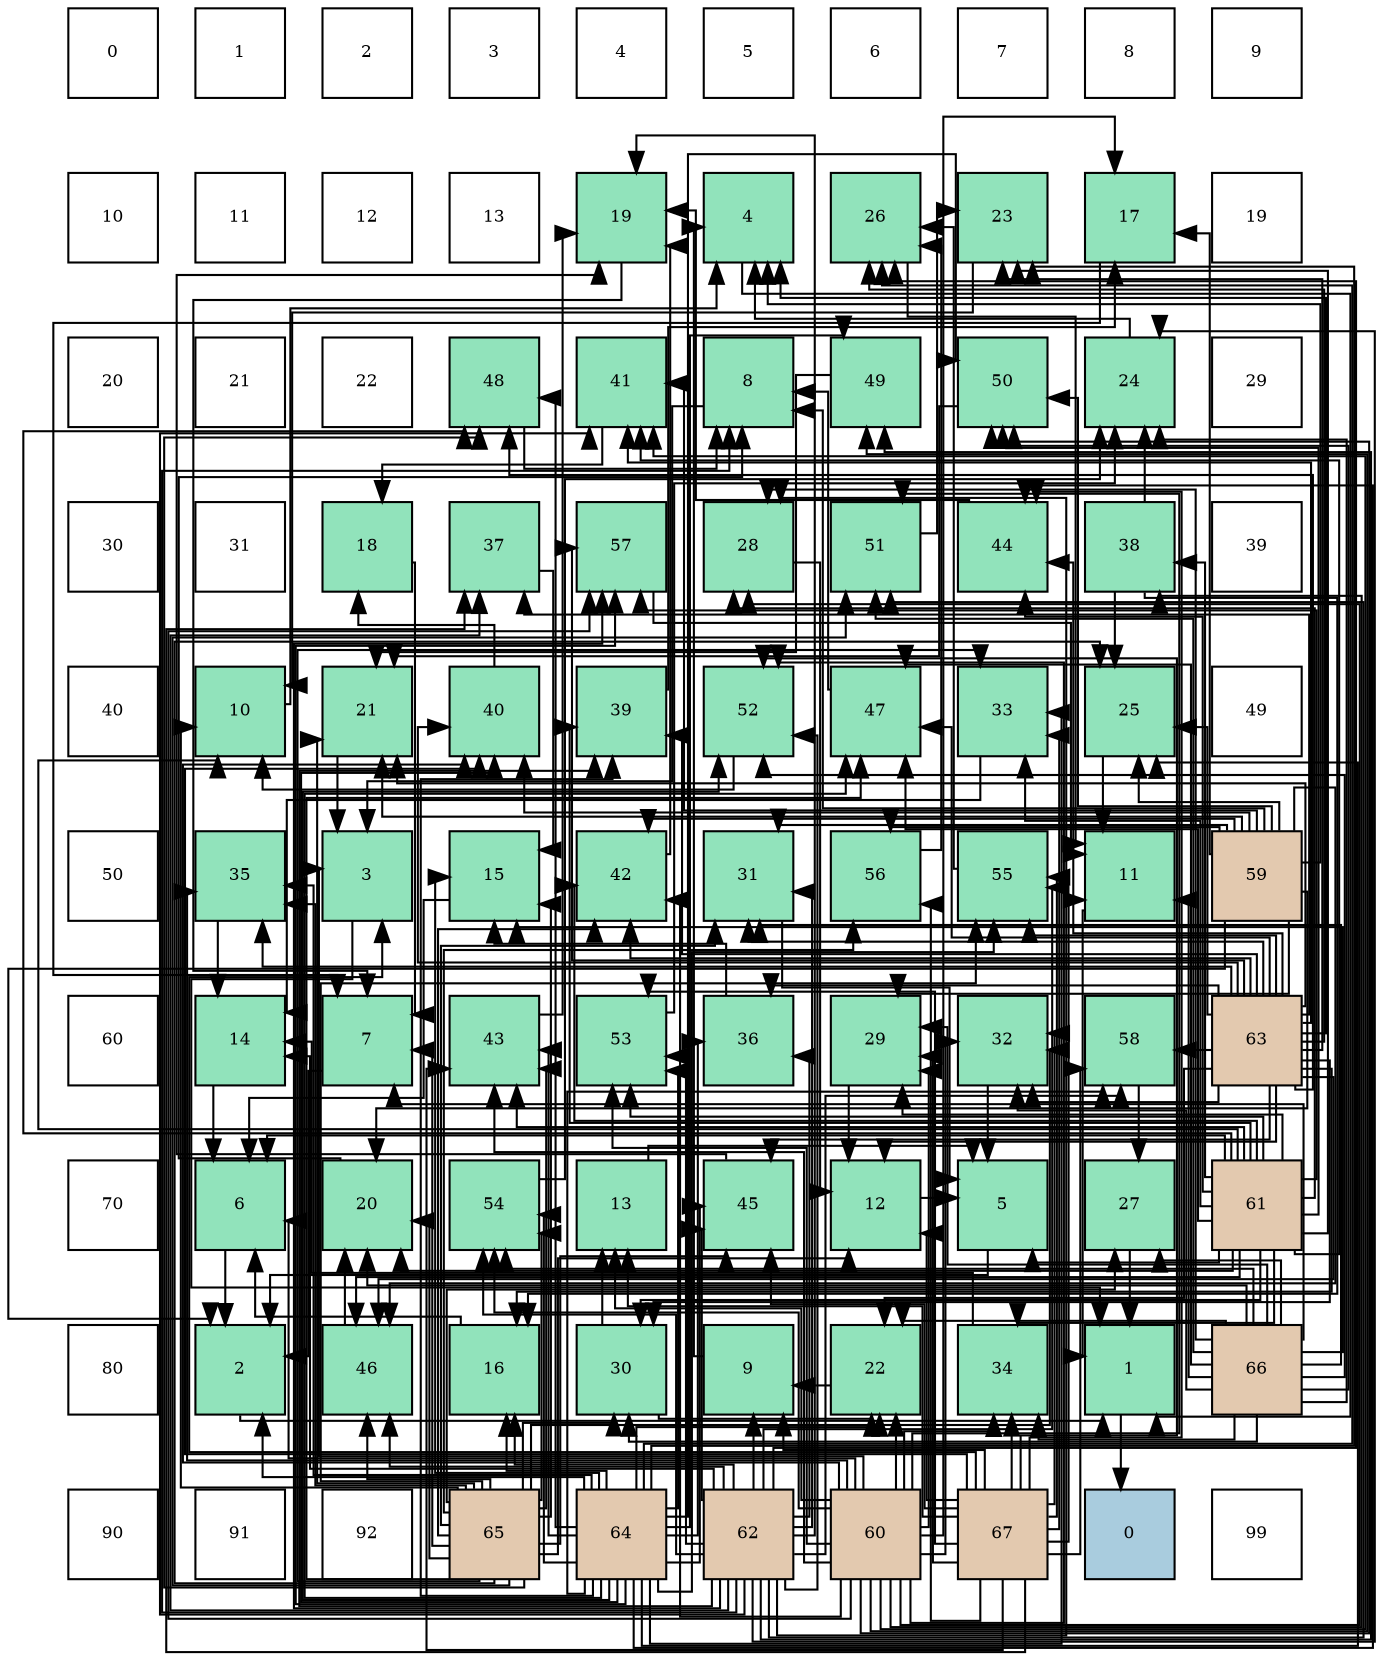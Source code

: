 digraph layout{
 rankdir=TB;
 splines=ortho;
 node [style=filled shape=square fixedsize=true width=0.6];
0[label="0", fontsize=8, fillcolor="#ffffff"];
1[label="1", fontsize=8, fillcolor="#ffffff"];
2[label="2", fontsize=8, fillcolor="#ffffff"];
3[label="3", fontsize=8, fillcolor="#ffffff"];
4[label="4", fontsize=8, fillcolor="#ffffff"];
5[label="5", fontsize=8, fillcolor="#ffffff"];
6[label="6", fontsize=8, fillcolor="#ffffff"];
7[label="7", fontsize=8, fillcolor="#ffffff"];
8[label="8", fontsize=8, fillcolor="#ffffff"];
9[label="9", fontsize=8, fillcolor="#ffffff"];
10[label="10", fontsize=8, fillcolor="#ffffff"];
11[label="11", fontsize=8, fillcolor="#ffffff"];
12[label="12", fontsize=8, fillcolor="#ffffff"];
13[label="13", fontsize=8, fillcolor="#ffffff"];
14[label="19", fontsize=8, fillcolor="#91e3bb"];
15[label="4", fontsize=8, fillcolor="#91e3bb"];
16[label="26", fontsize=8, fillcolor="#91e3bb"];
17[label="23", fontsize=8, fillcolor="#91e3bb"];
18[label="17", fontsize=8, fillcolor="#91e3bb"];
19[label="19", fontsize=8, fillcolor="#ffffff"];
20[label="20", fontsize=8, fillcolor="#ffffff"];
21[label="21", fontsize=8, fillcolor="#ffffff"];
22[label="22", fontsize=8, fillcolor="#ffffff"];
23[label="48", fontsize=8, fillcolor="#91e3bb"];
24[label="41", fontsize=8, fillcolor="#91e3bb"];
25[label="8", fontsize=8, fillcolor="#91e3bb"];
26[label="49", fontsize=8, fillcolor="#91e3bb"];
27[label="50", fontsize=8, fillcolor="#91e3bb"];
28[label="24", fontsize=8, fillcolor="#91e3bb"];
29[label="29", fontsize=8, fillcolor="#ffffff"];
30[label="30", fontsize=8, fillcolor="#ffffff"];
31[label="31", fontsize=8, fillcolor="#ffffff"];
32[label="18", fontsize=8, fillcolor="#91e3bb"];
33[label="37", fontsize=8, fillcolor="#91e3bb"];
34[label="57", fontsize=8, fillcolor="#91e3bb"];
35[label="28", fontsize=8, fillcolor="#91e3bb"];
36[label="51", fontsize=8, fillcolor="#91e3bb"];
37[label="44", fontsize=8, fillcolor="#91e3bb"];
38[label="38", fontsize=8, fillcolor="#91e3bb"];
39[label="39", fontsize=8, fillcolor="#ffffff"];
40[label="40", fontsize=8, fillcolor="#ffffff"];
41[label="10", fontsize=8, fillcolor="#91e3bb"];
42[label="21", fontsize=8, fillcolor="#91e3bb"];
43[label="40", fontsize=8, fillcolor="#91e3bb"];
44[label="39", fontsize=8, fillcolor="#91e3bb"];
45[label="52", fontsize=8, fillcolor="#91e3bb"];
46[label="47", fontsize=8, fillcolor="#91e3bb"];
47[label="33", fontsize=8, fillcolor="#91e3bb"];
48[label="25", fontsize=8, fillcolor="#91e3bb"];
49[label="49", fontsize=8, fillcolor="#ffffff"];
50[label="50", fontsize=8, fillcolor="#ffffff"];
51[label="35", fontsize=8, fillcolor="#91e3bb"];
52[label="3", fontsize=8, fillcolor="#91e3bb"];
53[label="15", fontsize=8, fillcolor="#91e3bb"];
54[label="42", fontsize=8, fillcolor="#91e3bb"];
55[label="31", fontsize=8, fillcolor="#91e3bb"];
56[label="56", fontsize=8, fillcolor="#91e3bb"];
57[label="55", fontsize=8, fillcolor="#91e3bb"];
58[label="11", fontsize=8, fillcolor="#91e3bb"];
59[label="59", fontsize=8, fillcolor="#e3c9af"];
60[label="60", fontsize=8, fillcolor="#ffffff"];
61[label="14", fontsize=8, fillcolor="#91e3bb"];
62[label="7", fontsize=8, fillcolor="#91e3bb"];
63[label="43", fontsize=8, fillcolor="#91e3bb"];
64[label="53", fontsize=8, fillcolor="#91e3bb"];
65[label="36", fontsize=8, fillcolor="#91e3bb"];
66[label="29", fontsize=8, fillcolor="#91e3bb"];
67[label="32", fontsize=8, fillcolor="#91e3bb"];
68[label="58", fontsize=8, fillcolor="#91e3bb"];
69[label="63", fontsize=8, fillcolor="#e3c9af"];
70[label="70", fontsize=8, fillcolor="#ffffff"];
71[label="6", fontsize=8, fillcolor="#91e3bb"];
72[label="20", fontsize=8, fillcolor="#91e3bb"];
73[label="54", fontsize=8, fillcolor="#91e3bb"];
74[label="13", fontsize=8, fillcolor="#91e3bb"];
75[label="45", fontsize=8, fillcolor="#91e3bb"];
76[label="12", fontsize=8, fillcolor="#91e3bb"];
77[label="5", fontsize=8, fillcolor="#91e3bb"];
78[label="27", fontsize=8, fillcolor="#91e3bb"];
79[label="61", fontsize=8, fillcolor="#e3c9af"];
80[label="80", fontsize=8, fillcolor="#ffffff"];
81[label="2", fontsize=8, fillcolor="#91e3bb"];
82[label="46", fontsize=8, fillcolor="#91e3bb"];
83[label="16", fontsize=8, fillcolor="#91e3bb"];
84[label="30", fontsize=8, fillcolor="#91e3bb"];
85[label="9", fontsize=8, fillcolor="#91e3bb"];
86[label="22", fontsize=8, fillcolor="#91e3bb"];
87[label="34", fontsize=8, fillcolor="#91e3bb"];
88[label="1", fontsize=8, fillcolor="#91e3bb"];
89[label="66", fontsize=8, fillcolor="#e3c9af"];
90[label="90", fontsize=8, fillcolor="#ffffff"];
91[label="91", fontsize=8, fillcolor="#ffffff"];
92[label="92", fontsize=8, fillcolor="#ffffff"];
93[label="65", fontsize=8, fillcolor="#e3c9af"];
94[label="64", fontsize=8, fillcolor="#e3c9af"];
95[label="62", fontsize=8, fillcolor="#e3c9af"];
96[label="60", fontsize=8, fillcolor="#e3c9af"];
97[label="67", fontsize=8, fillcolor="#e3c9af"];
98[label="0", fontsize=8, fillcolor="#a9ccde"];
99[label="99", fontsize=8, fillcolor="#ffffff"];
edge [constraint=false, style=vis];88 -> 98;
81 -> 88;
52 -> 88;
15 -> 88;
77 -> 81;
71 -> 81;
62 -> 81;
25 -> 52;
85 -> 15;
41 -> 15;
58 -> 88;
76 -> 77;
74 -> 77;
61 -> 71;
53 -> 71;
83 -> 71;
18 -> 62;
32 -> 62;
14 -> 62;
72 -> 25;
42 -> 52;
86 -> 85;
17 -> 41;
28 -> 15;
48 -> 58;
16 -> 58;
78 -> 88;
35 -> 76;
66 -> 76;
84 -> 74;
84 -> 86;
55 -> 77;
67 -> 77;
47 -> 61;
87 -> 61;
51 -> 61;
65 -> 53;
33 -> 53;
38 -> 83;
38 -> 28;
38 -> 48;
44 -> 18;
43 -> 32;
24 -> 32;
54 -> 14;
63 -> 14;
37 -> 14;
75 -> 14;
82 -> 72;
46 -> 25;
23 -> 25;
26 -> 42;
27 -> 42;
36 -> 17;
45 -> 41;
64 -> 28;
73 -> 28;
57 -> 16;
56 -> 16;
34 -> 58;
68 -> 78;
59 -> 81;
59 -> 15;
59 -> 25;
59 -> 18;
59 -> 72;
59 -> 42;
59 -> 48;
59 -> 66;
59 -> 55;
59 -> 43;
59 -> 24;
59 -> 54;
59 -> 82;
59 -> 27;
59 -> 56;
96 -> 52;
96 -> 71;
96 -> 74;
96 -> 18;
96 -> 86;
96 -> 35;
96 -> 66;
96 -> 67;
96 -> 87;
96 -> 51;
96 -> 38;
96 -> 43;
96 -> 24;
96 -> 54;
96 -> 63;
96 -> 26;
96 -> 27;
96 -> 36;
96 -> 45;
96 -> 64;
96 -> 73;
96 -> 34;
79 -> 77;
79 -> 71;
79 -> 41;
79 -> 72;
79 -> 17;
79 -> 35;
79 -> 66;
79 -> 84;
79 -> 47;
79 -> 87;
79 -> 38;
79 -> 44;
79 -> 24;
79 -> 54;
79 -> 63;
79 -> 37;
79 -> 82;
79 -> 46;
79 -> 23;
79 -> 27;
79 -> 64;
79 -> 34;
95 -> 25;
95 -> 85;
95 -> 61;
95 -> 83;
95 -> 14;
95 -> 28;
95 -> 16;
95 -> 35;
95 -> 55;
95 -> 65;
95 -> 33;
95 -> 44;
95 -> 24;
95 -> 75;
95 -> 82;
95 -> 26;
95 -> 36;
95 -> 45;
95 -> 64;
95 -> 73;
95 -> 57;
95 -> 34;
95 -> 68;
69 -> 15;
69 -> 76;
69 -> 83;
69 -> 42;
69 -> 86;
69 -> 17;
69 -> 48;
69 -> 16;
69 -> 84;
69 -> 55;
69 -> 67;
69 -> 51;
69 -> 65;
69 -> 33;
69 -> 44;
69 -> 43;
69 -> 24;
69 -> 54;
69 -> 37;
69 -> 75;
69 -> 82;
69 -> 46;
69 -> 23;
69 -> 57;
69 -> 34;
69 -> 68;
94 -> 81;
94 -> 53;
94 -> 83;
94 -> 86;
94 -> 17;
94 -> 48;
94 -> 16;
94 -> 47;
94 -> 51;
94 -> 65;
94 -> 44;
94 -> 43;
94 -> 63;
94 -> 37;
94 -> 75;
94 -> 46;
94 -> 23;
94 -> 26;
94 -> 27;
94 -> 45;
94 -> 64;
94 -> 73;
94 -> 57;
94 -> 34;
94 -> 68;
93 -> 62;
93 -> 41;
93 -> 76;
93 -> 53;
93 -> 72;
93 -> 42;
93 -> 48;
93 -> 78;
93 -> 84;
93 -> 55;
93 -> 67;
93 -> 47;
93 -> 51;
93 -> 54;
93 -> 63;
93 -> 75;
93 -> 82;
93 -> 46;
93 -> 23;
93 -> 36;
93 -> 73;
93 -> 57;
93 -> 56;
89 -> 62;
89 -> 58;
89 -> 53;
89 -> 72;
89 -> 86;
89 -> 28;
89 -> 78;
89 -> 35;
89 -> 66;
89 -> 84;
89 -> 55;
89 -> 67;
89 -> 87;
89 -> 46;
89 -> 27;
89 -> 36;
89 -> 45;
89 -> 73;
97 -> 52;
97 -> 85;
97 -> 58;
97 -> 76;
97 -> 74;
97 -> 66;
97 -> 67;
97 -> 47;
97 -> 87;
97 -> 33;
97 -> 43;
97 -> 63;
97 -> 37;
97 -> 75;
97 -> 45;
97 -> 64;
97 -> 57;
97 -> 56;
97 -> 68;
edge [constraint=true, style=invis];
0 -> 10 -> 20 -> 30 -> 40 -> 50 -> 60 -> 70 -> 80 -> 90;
1 -> 11 -> 21 -> 31 -> 41 -> 51 -> 61 -> 71 -> 81 -> 91;
2 -> 12 -> 22 -> 32 -> 42 -> 52 -> 62 -> 72 -> 82 -> 92;
3 -> 13 -> 23 -> 33 -> 43 -> 53 -> 63 -> 73 -> 83 -> 93;
4 -> 14 -> 24 -> 34 -> 44 -> 54 -> 64 -> 74 -> 84 -> 94;
5 -> 15 -> 25 -> 35 -> 45 -> 55 -> 65 -> 75 -> 85 -> 95;
6 -> 16 -> 26 -> 36 -> 46 -> 56 -> 66 -> 76 -> 86 -> 96;
7 -> 17 -> 27 -> 37 -> 47 -> 57 -> 67 -> 77 -> 87 -> 97;
8 -> 18 -> 28 -> 38 -> 48 -> 58 -> 68 -> 78 -> 88 -> 98;
9 -> 19 -> 29 -> 39 -> 49 -> 59 -> 69 -> 79 -> 89 -> 99;
rank = same {0 -> 1 -> 2 -> 3 -> 4 -> 5 -> 6 -> 7 -> 8 -> 9};
rank = same {10 -> 11 -> 12 -> 13 -> 14 -> 15 -> 16 -> 17 -> 18 -> 19};
rank = same {20 -> 21 -> 22 -> 23 -> 24 -> 25 -> 26 -> 27 -> 28 -> 29};
rank = same {30 -> 31 -> 32 -> 33 -> 34 -> 35 -> 36 -> 37 -> 38 -> 39};
rank = same {40 -> 41 -> 42 -> 43 -> 44 -> 45 -> 46 -> 47 -> 48 -> 49};
rank = same {50 -> 51 -> 52 -> 53 -> 54 -> 55 -> 56 -> 57 -> 58 -> 59};
rank = same {60 -> 61 -> 62 -> 63 -> 64 -> 65 -> 66 -> 67 -> 68 -> 69};
rank = same {70 -> 71 -> 72 -> 73 -> 74 -> 75 -> 76 -> 77 -> 78 -> 79};
rank = same {80 -> 81 -> 82 -> 83 -> 84 -> 85 -> 86 -> 87 -> 88 -> 89};
rank = same {90 -> 91 -> 92 -> 93 -> 94 -> 95 -> 96 -> 97 -> 98 -> 99};
}
